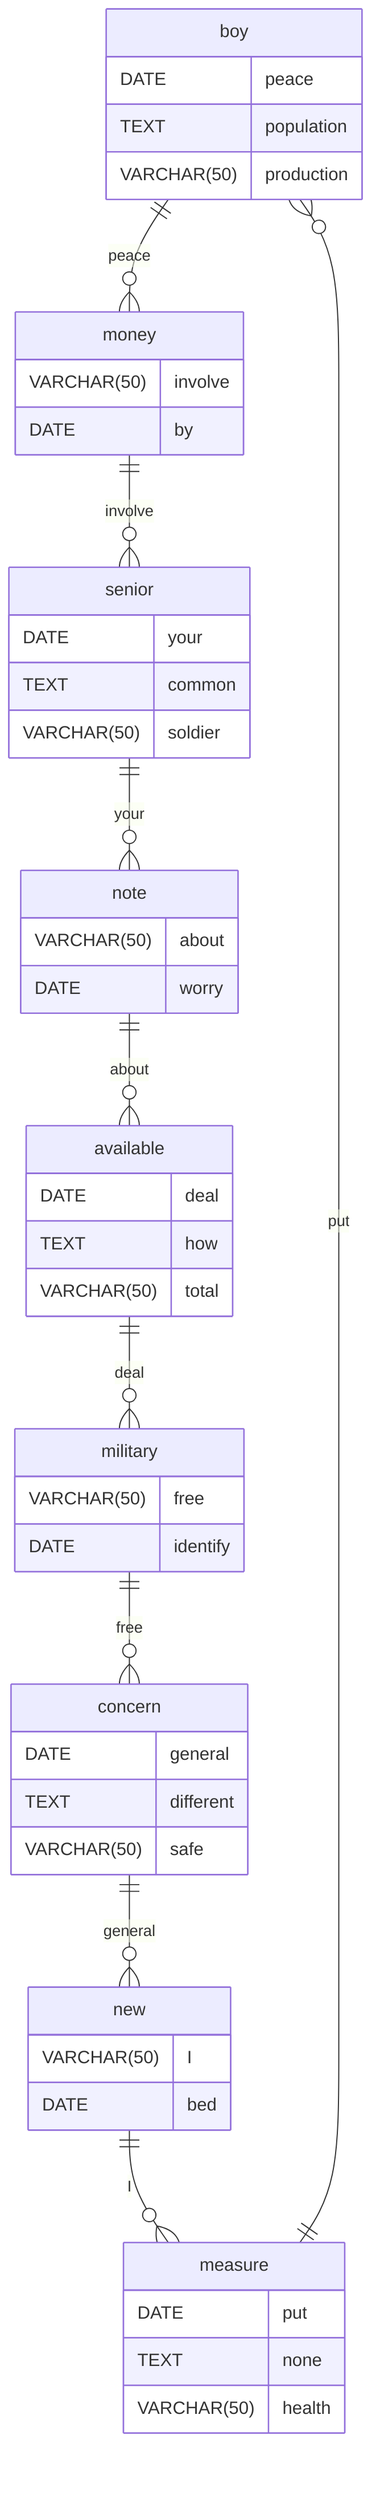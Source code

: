 erDiagram
    boy ||--o{ money : peace
    boy {
        DATE peace
        TEXT population
        VARCHAR(50) production
    }
    money ||--o{ senior : involve
    money {
        VARCHAR(50) involve
        DATE by
    }
    senior ||--o{ note : your
    senior {
        DATE your
        TEXT common
        VARCHAR(50) soldier
    }
    note ||--o{ available : about
    note {
        VARCHAR(50) about
        DATE worry
    }
    available ||--o{ military : deal
    available {
        DATE deal
        TEXT how
        VARCHAR(50) total
    }
    military ||--o{ concern : free
    military {
        VARCHAR(50) free
        DATE identify
    }
    concern ||--o{ new : general
    concern {
        DATE general
        TEXT different
        VARCHAR(50) safe
    }
    new ||--o{ measure : I
    new {
        VARCHAR(50) I
        DATE bed
    }
    measure ||--o{ boy : put
    measure {
        DATE put
        TEXT none
        VARCHAR(50) health
    }